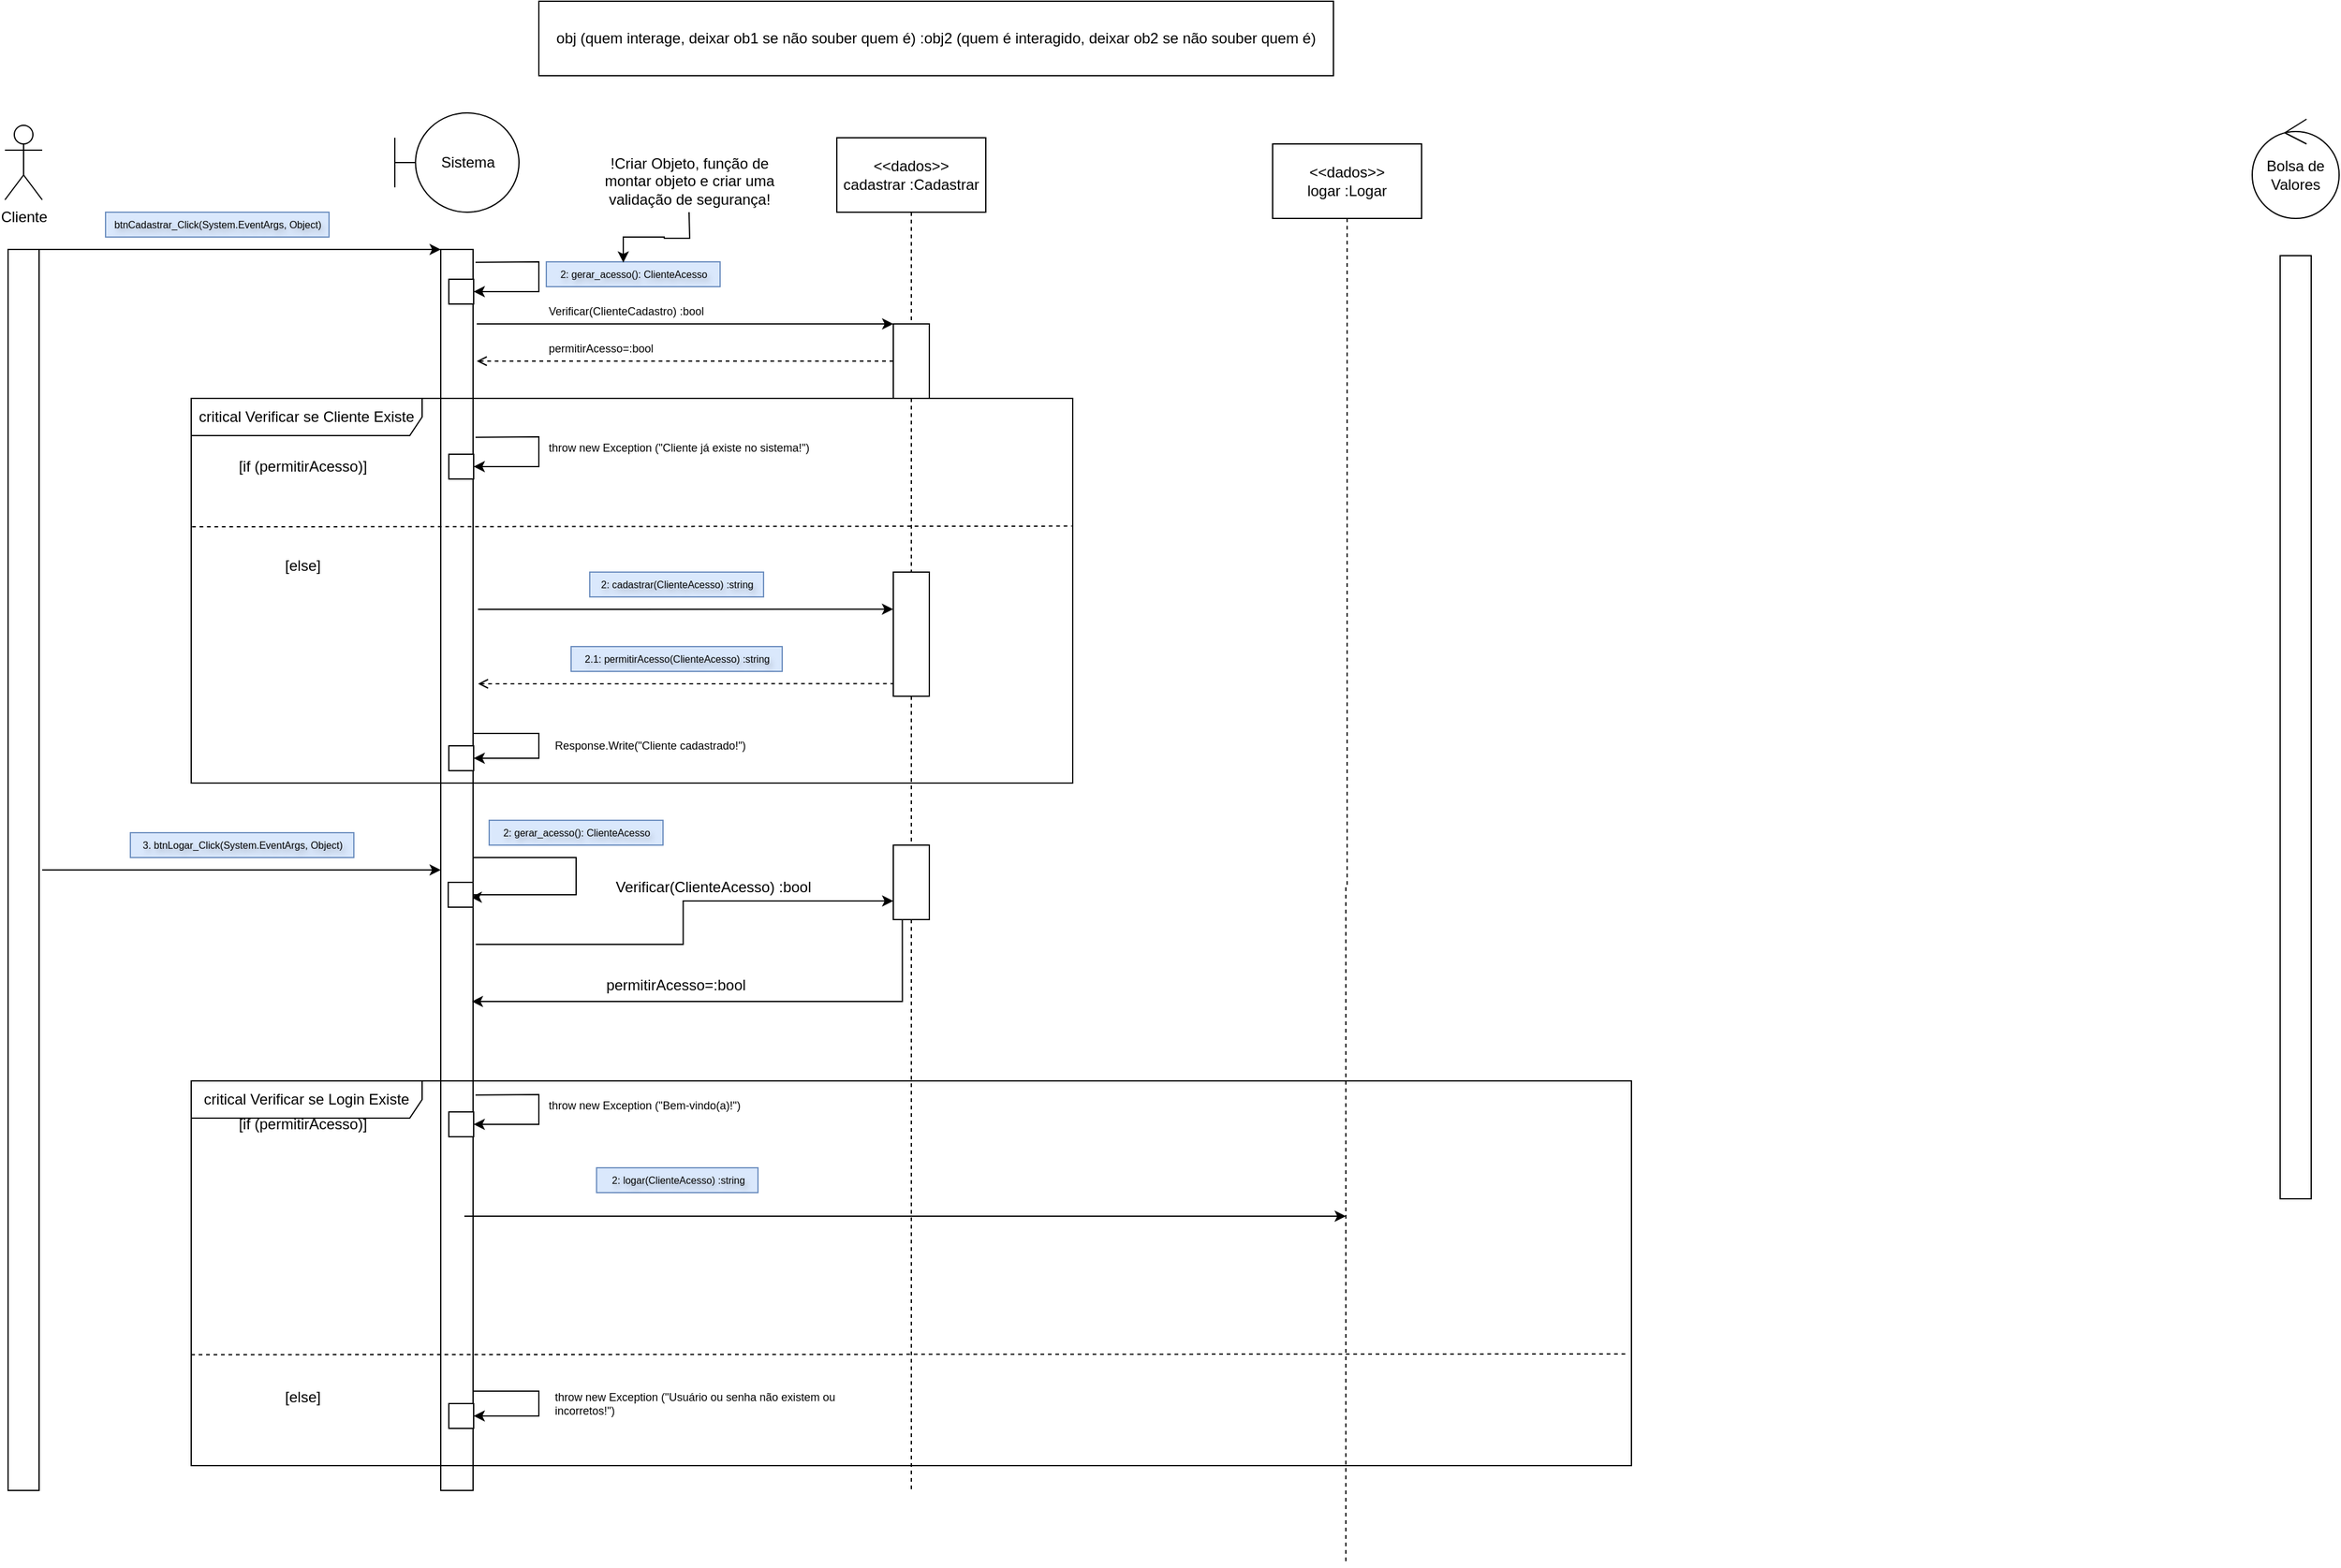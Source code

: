 <mxfile version="24.7.16">
  <diagram name="Página-1" id="UpH3eAduXY9HlWt2XVrh">
    <mxGraphModel dx="1593" dy="816" grid="1" gridSize="10" guides="1" tooltips="1" connect="1" arrows="1" fold="1" page="1" pageScale="1" pageWidth="827" pageHeight="1169" math="0" shadow="0">
      <root>
        <mxCell id="0" />
        <mxCell id="1" parent="0" />
        <mxCell id="BQ6H0-CiCyHwH5uAGE3x-1" value="Cliente" style="shape=umlActor;verticalLabelPosition=bottom;verticalAlign=top;html=1;outlineConnect=0;" parent="1" vertex="1">
          <mxGeometry x="100" y="260" width="30" height="60" as="geometry" />
        </mxCell>
        <mxCell id="BQ6H0-CiCyHwH5uAGE3x-2" value="Sistema" style="shape=umlBoundary;whiteSpace=wrap;html=1;" parent="1" vertex="1">
          <mxGeometry x="414" y="250" width="100" height="80" as="geometry" />
        </mxCell>
        <mxCell id="BQ6H0-CiCyHwH5uAGE3x-3" value="Bolsa de Valores" style="ellipse;shape=umlControl;whiteSpace=wrap;html=1;" parent="1" vertex="1">
          <mxGeometry x="1910" y="255" width="70" height="80" as="geometry" />
        </mxCell>
        <mxCell id="z8NGQnsHM1jvJejYs30Q-2" style="edgeStyle=orthogonalEdgeStyle;rounded=0;orthogonalLoop=1;jettySize=auto;html=1;exitX=1;exitY=0;exitDx=0;exitDy=0;entryX=0;entryY=0;entryDx=0;entryDy=0;" parent="1" source="BQ6H0-CiCyHwH5uAGE3x-5" target="BQ6H0-CiCyHwH5uAGE3x-6" edge="1">
          <mxGeometry relative="1" as="geometry">
            <Array as="points">
              <mxPoint x="290" y="360" />
              <mxPoint x="290" y="360" />
            </Array>
          </mxGeometry>
        </mxCell>
        <mxCell id="BQ6H0-CiCyHwH5uAGE3x-5" value="" style="rounded=0;whiteSpace=wrap;html=1;" parent="1" vertex="1">
          <mxGeometry x="102.5" y="360" width="25" height="1000" as="geometry" />
        </mxCell>
        <mxCell id="kjofZXwEj-tuFAAT003z-1" style="edgeStyle=orthogonalEdgeStyle;rounded=0;orthogonalLoop=1;jettySize=auto;html=1;exitX=1;exitY=0.5;exitDx=0;exitDy=0;entryX=0.928;entryY=0.522;entryDx=0;entryDy=0;entryPerimeter=0;" edge="1" parent="1" target="BQ6H0-CiCyHwH5uAGE3x-6">
          <mxGeometry relative="1" as="geometry">
            <mxPoint x="477.207" y="900" as="targetPoint" />
            <mxPoint x="477" y="850" as="sourcePoint" />
            <Array as="points">
              <mxPoint x="560" y="850" />
              <mxPoint x="560" y="880" />
              <mxPoint x="477" y="880" />
              <mxPoint x="477" y="882" />
            </Array>
          </mxGeometry>
        </mxCell>
        <mxCell id="BQ6H0-CiCyHwH5uAGE3x-6" value="" style="rounded=0;whiteSpace=wrap;html=1;" parent="1" vertex="1">
          <mxGeometry x="451" y="360" width="26" height="1000" as="geometry" />
        </mxCell>
        <mxCell id="BQ6H0-CiCyHwH5uAGE3x-7" value="" style="rounded=0;whiteSpace=wrap;html=1;" parent="1" vertex="1">
          <mxGeometry x="1932.5" y="365" width="25" height="760" as="geometry" />
        </mxCell>
        <mxCell id="BQ6H0-CiCyHwH5uAGE3x-10" value="" style="endArrow=classic;html=1;rounded=0;entryX=-0.005;entryY=0.299;entryDx=0;entryDy=0;entryPerimeter=0;" parent="1" target="z8NGQnsHM1jvJejYs30Q-12" edge="1">
          <mxGeometry width="50" height="50" relative="1" as="geometry">
            <mxPoint x="481" y="650" as="sourcePoint" />
            <mxPoint x="801" y="650" as="targetPoint" />
          </mxGeometry>
        </mxCell>
        <mxCell id="BQ6H0-CiCyHwH5uAGE3x-11" value="2: cadastrar(ClienteAcesso) :string" style="text;html=1;align=center;verticalAlign=middle;resizable=0;points=[];autosize=1;strokeColor=#6c8ebf;fillColor=#dae8fc;fontSize=8;textShadow=1;" parent="1" vertex="1">
          <mxGeometry x="571" y="620" width="140" height="20" as="geometry" />
        </mxCell>
        <mxCell id="BQ6H0-CiCyHwH5uAGE3x-12" value="" style="endArrow=none;html=1;rounded=0;dashed=1;startArrow=open;startFill=0;endFill=0;entryX=-0.006;entryY=0.899;entryDx=0;entryDy=0;entryPerimeter=0;" parent="1" target="z8NGQnsHM1jvJejYs30Q-12" edge="1">
          <mxGeometry width="50" height="50" relative="1" as="geometry">
            <mxPoint x="481" y="710" as="sourcePoint" />
            <mxPoint x="801" y="710" as="targetPoint" />
          </mxGeometry>
        </mxCell>
        <mxCell id="BQ6H0-CiCyHwH5uAGE3x-13" value="2.1: permitirAcesso(ClienteAcesso) :string" style="text;html=1;align=center;verticalAlign=middle;resizable=0;points=[];autosize=1;strokeColor=#6c8ebf;fillColor=#dae8fc;fontSize=8;textShadow=1;" parent="1" vertex="1">
          <mxGeometry x="556" y="680" width="170" height="20" as="geometry" />
        </mxCell>
        <mxCell id="BQ6H0-CiCyHwH5uAGE3x-14" value="" style="endArrow=classic;html=1;rounded=0;" parent="1" edge="1">
          <mxGeometry width="50" height="50" relative="1" as="geometry">
            <mxPoint x="130" y="860" as="sourcePoint" />
            <mxPoint x="451" y="860" as="targetPoint" />
          </mxGeometry>
        </mxCell>
        <mxCell id="BQ6H0-CiCyHwH5uAGE3x-15" value="3. btnLogar_Click(System.EventArgs, Object)" style="text;html=1;align=center;verticalAlign=middle;resizable=0;points=[];autosize=1;strokeColor=#6c8ebf;fillColor=#dae8fc;fontSize=8;textShadow=1;" parent="1" vertex="1">
          <mxGeometry x="201" y="830" width="180" height="20" as="geometry" />
        </mxCell>
        <mxCell id="BQ6H0-CiCyHwH5uAGE3x-20" value="critical Verificar se Cliente Existe" style="shape=umlFrame;whiteSpace=wrap;html=1;pointerEvents=0;width=186;height=30;" parent="1" vertex="1">
          <mxGeometry x="250" y="480" width="710" height="310" as="geometry" />
        </mxCell>
        <mxCell id="BQ6H0-CiCyHwH5uAGE3x-21" value="[if (permitirAcesso)]" style="text;html=1;align=center;verticalAlign=middle;whiteSpace=wrap;rounded=0;" parent="1" vertex="1">
          <mxGeometry x="260" y="520" width="160" height="30" as="geometry" />
        </mxCell>
        <mxCell id="BQ6H0-CiCyHwH5uAGE3x-22" value="" style="rounded=0;whiteSpace=wrap;html=1;" parent="1" vertex="1">
          <mxGeometry x="457.5" y="525" width="20" height="20" as="geometry" />
        </mxCell>
        <mxCell id="BQ6H0-CiCyHwH5uAGE3x-25" value="" style="endArrow=classic;html=1;rounded=0;exitX=1.06;exitY=0.186;exitDx=0;exitDy=0;exitPerimeter=0;entryX=1;entryY=0.5;entryDx=0;entryDy=0;" parent="1" target="BQ6H0-CiCyHwH5uAGE3x-22" edge="1">
          <mxGeometry width="50" height="50" relative="1" as="geometry">
            <mxPoint x="479.0" y="511.36" as="sourcePoint" />
            <mxPoint x="620" y="500" as="targetPoint" />
            <Array as="points">
              <mxPoint x="530" y="511" />
              <mxPoint x="530" y="535" />
            </Array>
          </mxGeometry>
        </mxCell>
        <mxCell id="BQ6H0-CiCyHwH5uAGE3x-26" value="throw new Exception (&quot;Cliente já existe no sistema!&quot;)" style="text;html=1;align=left;verticalAlign=middle;whiteSpace=wrap;rounded=0;fontSize=9;" parent="1" vertex="1">
          <mxGeometry x="536" y="510" width="230" height="20" as="geometry" />
        </mxCell>
        <mxCell id="BQ6H0-CiCyHwH5uAGE3x-28" value="" style="endArrow=none;dashed=1;html=1;rounded=0;exitX=0.001;exitY=0.334;exitDx=0;exitDy=0;exitPerimeter=0;entryX=0.999;entryY=0.332;entryDx=0;entryDy=0;entryPerimeter=0;" parent="1" source="BQ6H0-CiCyHwH5uAGE3x-20" target="BQ6H0-CiCyHwH5uAGE3x-20" edge="1">
          <mxGeometry width="50" height="50" relative="1" as="geometry">
            <mxPoint x="560" y="700" as="sourcePoint" />
            <mxPoint x="610" y="650" as="targetPoint" />
          </mxGeometry>
        </mxCell>
        <mxCell id="BQ6H0-CiCyHwH5uAGE3x-29" value="[else]" style="text;html=1;align=center;verticalAlign=middle;whiteSpace=wrap;rounded=0;" parent="1" vertex="1">
          <mxGeometry x="260" y="600" width="160" height="30" as="geometry" />
        </mxCell>
        <mxCell id="BQ6H0-CiCyHwH5uAGE3x-30" value="" style="rounded=0;whiteSpace=wrap;html=1;" parent="1" vertex="1">
          <mxGeometry x="457.5" y="760" width="20" height="20" as="geometry" />
        </mxCell>
        <mxCell id="BQ6H0-CiCyHwH5uAGE3x-32" value="" style="endArrow=classic;html=1;rounded=0;exitX=1;exitY=0.5;exitDx=0;exitDy=0;entryX=1;entryY=0.5;entryDx=0;entryDy=0;" parent="1" target="BQ6H0-CiCyHwH5uAGE3x-30" edge="1">
          <mxGeometry width="50" height="50" relative="1" as="geometry">
            <mxPoint x="477.5" y="750" as="sourcePoint" />
            <mxPoint x="484" y="774" as="targetPoint" />
            <Array as="points">
              <mxPoint x="530" y="750" />
              <mxPoint x="530" y="760" />
              <mxPoint x="530" y="770" />
            </Array>
          </mxGeometry>
        </mxCell>
        <mxCell id="BQ6H0-CiCyHwH5uAGE3x-33" value="Response.Write(&quot;Cliente cadastrado!&quot;)" style="text;html=1;align=left;verticalAlign=middle;whiteSpace=wrap;rounded=0;fontSize=9;" parent="1" vertex="1">
          <mxGeometry x="541" y="750" width="230" height="20" as="geometry" />
        </mxCell>
        <mxCell id="BQ6H0-CiCyHwH5uAGE3x-36" value="obj (quem interage, deixar ob1 se não souber quem é) :obj2 (quem é interagido, deixar ob2 se não souber quem é)" style="rounded=0;whiteSpace=wrap;html=1;" parent="1" vertex="1">
          <mxGeometry x="530" y="160" width="640" height="60" as="geometry" />
        </mxCell>
        <mxCell id="z8NGQnsHM1jvJejYs30Q-15" style="edgeStyle=orthogonalEdgeStyle;rounded=0;orthogonalLoop=1;jettySize=auto;html=1;exitX=0.5;exitY=1;exitDx=0;exitDy=0;entryX=0.5;entryY=0;entryDx=0;entryDy=0;endArrow=none;endFill=0;dashed=1;" parent="1" source="BQ6H0-CiCyHwH5uAGE3x-37" target="z8NGQnsHM1jvJejYs30Q-4" edge="1">
          <mxGeometry relative="1" as="geometry" />
        </mxCell>
        <mxCell id="BQ6H0-CiCyHwH5uAGE3x-37" value="&lt;div&gt;&amp;lt;&amp;lt;dados&amp;gt;&amp;gt;&lt;/div&gt;cadastrar :Cadastrar" style="rounded=0;whiteSpace=wrap;html=1;" parent="1" vertex="1">
          <mxGeometry x="770" y="270" width="120" height="60" as="geometry" />
        </mxCell>
        <mxCell id="z8NGQnsHM1jvJejYs30Q-3" value="btnCadastrar_Click(System.EventArgs, Object)" style="text;html=1;align=center;verticalAlign=middle;resizable=0;points=[];autosize=1;strokeColor=#6c8ebf;fillColor=#dae8fc;fontSize=8;textShadow=1;" parent="1" vertex="1">
          <mxGeometry x="181" y="330" width="180" height="20" as="geometry" />
        </mxCell>
        <mxCell id="z8NGQnsHM1jvJejYs30Q-16" style="edgeStyle=orthogonalEdgeStyle;rounded=0;orthogonalLoop=1;jettySize=auto;html=1;exitX=0.5;exitY=1;exitDx=0;exitDy=0;entryX=0.5;entryY=0;entryDx=0;entryDy=0;endArrow=none;endFill=0;dashed=1;" parent="1" source="z8NGQnsHM1jvJejYs30Q-4" target="z8NGQnsHM1jvJejYs30Q-12" edge="1">
          <mxGeometry relative="1" as="geometry" />
        </mxCell>
        <mxCell id="z8NGQnsHM1jvJejYs30Q-4" value="" style="rounded=0;whiteSpace=wrap;html=1;" parent="1" vertex="1">
          <mxGeometry x="815.5" y="420" width="29" height="60" as="geometry" />
        </mxCell>
        <mxCell id="z8NGQnsHM1jvJejYs30Q-5" value="" style="rounded=0;whiteSpace=wrap;html=1;" parent="1" vertex="1">
          <mxGeometry x="457.5" y="384" width="20" height="20" as="geometry" />
        </mxCell>
        <mxCell id="z8NGQnsHM1jvJejYs30Q-6" value="" style="endArrow=classic;html=1;rounded=0;exitX=1.06;exitY=0.186;exitDx=0;exitDy=0;exitPerimeter=0;entryX=1;entryY=0.5;entryDx=0;entryDy=0;" parent="1" target="z8NGQnsHM1jvJejYs30Q-5" edge="1">
          <mxGeometry width="50" height="50" relative="1" as="geometry">
            <mxPoint x="479.0" y="370.36" as="sourcePoint" />
            <mxPoint x="620" y="359" as="targetPoint" />
            <Array as="points">
              <mxPoint x="530" y="370" />
              <mxPoint x="530" y="394" />
            </Array>
          </mxGeometry>
        </mxCell>
        <mxCell id="z8NGQnsHM1jvJejYs30Q-9" value="Verificar(ClienteCadastro) :bool" style="text;html=1;align=left;verticalAlign=middle;whiteSpace=wrap;rounded=0;fontSize=9;" parent="1" vertex="1">
          <mxGeometry x="536" y="400" width="230" height="20" as="geometry" />
        </mxCell>
        <mxCell id="z8NGQnsHM1jvJejYs30Q-11" value="permitirAcesso=:bool" style="text;html=1;align=left;verticalAlign=middle;whiteSpace=wrap;rounded=0;fontSize=9;" parent="1" vertex="1">
          <mxGeometry x="536" y="430" width="230" height="20" as="geometry" />
        </mxCell>
        <mxCell id="z8NGQnsHM1jvJejYs30Q-17" style="edgeStyle=orthogonalEdgeStyle;rounded=0;orthogonalLoop=1;jettySize=auto;html=1;exitX=0.5;exitY=1;exitDx=0;exitDy=0;endArrow=none;endFill=0;dashed=1;" parent="1" source="kjofZXwEj-tuFAAT003z-5" edge="1">
          <mxGeometry relative="1" as="geometry">
            <mxPoint x="830" y="1360" as="targetPoint" />
          </mxGeometry>
        </mxCell>
        <mxCell id="z8NGQnsHM1jvJejYs30Q-12" value="" style="rounded=0;whiteSpace=wrap;html=1;" parent="1" vertex="1">
          <mxGeometry x="815.5" y="620" width="29" height="100" as="geometry" />
        </mxCell>
        <mxCell id="z8NGQnsHM1jvJejYs30Q-13" value="&lt;div&gt;2: gerar_acesso(): ClienteAcesso&lt;br&gt;&lt;/div&gt;" style="text;html=1;align=center;verticalAlign=middle;resizable=0;points=[];autosize=1;strokeColor=#6c8ebf;fillColor=#dae8fc;fontSize=8;textShadow=1;" parent="1" vertex="1">
          <mxGeometry x="536" y="370" width="140" height="20" as="geometry" />
        </mxCell>
        <mxCell id="kjofZXwEj-tuFAAT003z-13" style="edgeStyle=orthogonalEdgeStyle;rounded=0;orthogonalLoop=1;jettySize=auto;html=1;exitX=0.5;exitY=1;exitDx=0;exitDy=0;dashed=1;endArrow=none;endFill=0;" edge="1" parent="1" source="z8NGQnsHM1jvJejYs30Q-14">
          <mxGeometry relative="1" as="geometry">
            <mxPoint x="1180" y="1420" as="targetPoint" />
            <Array as="points">
              <mxPoint x="1181" y="873" />
              <mxPoint x="1180" y="873" />
              <mxPoint x="1180" y="1410" />
            </Array>
          </mxGeometry>
        </mxCell>
        <mxCell id="z8NGQnsHM1jvJejYs30Q-14" value="&lt;div&gt;&amp;lt;&amp;lt;dados&amp;gt;&amp;gt;&lt;/div&gt;logar :Logar" style="rounded=0;whiteSpace=wrap;html=1;" parent="1" vertex="1">
          <mxGeometry x="1121" y="275" width="120" height="60" as="geometry" />
        </mxCell>
        <mxCell id="z8NGQnsHM1jvJejYs30Q-18" value="critical Verificar se Login Existe" style="shape=umlFrame;whiteSpace=wrap;html=1;pointerEvents=0;width=186;height=30;" parent="1" vertex="1">
          <mxGeometry x="250" y="1030" width="1160" height="310" as="geometry" />
        </mxCell>
        <mxCell id="z8NGQnsHM1jvJejYs30Q-19" value="[if (permitirAcesso)]" style="text;html=1;align=center;verticalAlign=middle;whiteSpace=wrap;rounded=0;" parent="1" vertex="1">
          <mxGeometry x="260" y="1050" width="160" height="30" as="geometry" />
        </mxCell>
        <mxCell id="z8NGQnsHM1jvJejYs30Q-20" value="[else]" style="text;html=1;align=center;verticalAlign=middle;whiteSpace=wrap;rounded=0;" parent="1" vertex="1">
          <mxGeometry x="260" y="1270" width="160" height="30" as="geometry" />
        </mxCell>
        <mxCell id="z8NGQnsHM1jvJejYs30Q-21" value="" style="endArrow=none;dashed=1;html=1;rounded=0;exitX=0.001;exitY=0.334;exitDx=0;exitDy=0;exitPerimeter=0;entryX=0.999;entryY=0.332;entryDx=0;entryDy=0;entryPerimeter=0;" parent="1" edge="1">
          <mxGeometry width="50" height="50" relative="1" as="geometry">
            <mxPoint x="250.0" y="1250.62" as="sourcePoint" />
            <mxPoint x="1407.68" y="1250.0" as="targetPoint" />
          </mxGeometry>
        </mxCell>
        <mxCell id="z8NGQnsHM1jvJejYs30Q-22" value="" style="rounded=0;whiteSpace=wrap;html=1;" parent="1" vertex="1">
          <mxGeometry x="457.5" y="1055" width="20" height="20" as="geometry" />
        </mxCell>
        <mxCell id="z8NGQnsHM1jvJejYs30Q-23" value="" style="endArrow=classic;html=1;rounded=0;exitX=1.06;exitY=0.186;exitDx=0;exitDy=0;exitPerimeter=0;entryX=1;entryY=0.5;entryDx=0;entryDy=0;" parent="1" target="z8NGQnsHM1jvJejYs30Q-22" edge="1">
          <mxGeometry width="50" height="50" relative="1" as="geometry">
            <mxPoint x="479.0" y="1041.36" as="sourcePoint" />
            <mxPoint x="620" y="1030" as="targetPoint" />
            <Array as="points">
              <mxPoint x="530" y="1041" />
              <mxPoint x="530" y="1065" />
            </Array>
          </mxGeometry>
        </mxCell>
        <mxCell id="z8NGQnsHM1jvJejYs30Q-24" value="throw new Exception (&quot;Bem-vindo(a)!&quot;)" style="text;html=1;align=left;verticalAlign=middle;whiteSpace=wrap;rounded=0;fontSize=9;" parent="1" vertex="1">
          <mxGeometry x="536" y="1040" width="230" height="20" as="geometry" />
        </mxCell>
        <mxCell id="z8NGQnsHM1jvJejYs30Q-25" value="2: logar(ClienteAcesso) :string" style="text;html=1;align=center;verticalAlign=middle;resizable=0;points=[];autosize=1;strokeColor=#6c8ebf;fillColor=#dae8fc;fontSize=8;textShadow=1;" parent="1" vertex="1">
          <mxGeometry x="576.5" y="1100" width="130" height="20" as="geometry" />
        </mxCell>
        <mxCell id="z8NGQnsHM1jvJejYs30Q-29" value="" style="endArrow=classic;html=1;rounded=0;exitX=1;exitY=0.5;exitDx=0;exitDy=0;entryX=1;entryY=0.5;entryDx=0;entryDy=0;" parent="1" target="z8NGQnsHM1jvJejYs30Q-30" edge="1">
          <mxGeometry width="50" height="50" relative="1" as="geometry">
            <mxPoint x="477.5" y="1280" as="sourcePoint" />
            <mxPoint x="484" y="1304" as="targetPoint" />
            <Array as="points">
              <mxPoint x="530" y="1280" />
              <mxPoint x="530" y="1290" />
              <mxPoint x="530" y="1300" />
            </Array>
          </mxGeometry>
        </mxCell>
        <mxCell id="z8NGQnsHM1jvJejYs30Q-30" value="" style="rounded=0;whiteSpace=wrap;html=1;" parent="1" vertex="1">
          <mxGeometry x="457.5" y="1290" width="20" height="20" as="geometry" />
        </mxCell>
        <mxCell id="z8NGQnsHM1jvJejYs30Q-31" value="throw new Exception (&quot;Usuário ou senha não existem ou incorretos!&quot;)" style="text;html=1;align=left;verticalAlign=middle;whiteSpace=wrap;rounded=0;fontSize=9;" parent="1" vertex="1">
          <mxGeometry x="541" y="1280" width="230" height="20" as="geometry" />
        </mxCell>
        <mxCell id="z8NGQnsHM1jvJejYs30Q-32" value="" style="endArrow=classic;html=1;rounded=0;entryX=0;entryY=0;entryDx=0;entryDy=0;" parent="1" target="z8NGQnsHM1jvJejYs30Q-4" edge="1">
          <mxGeometry width="50" height="50" relative="1" as="geometry">
            <mxPoint x="480" y="420" as="sourcePoint" />
            <mxPoint x="630" y="480" as="targetPoint" />
          </mxGeometry>
        </mxCell>
        <mxCell id="z8NGQnsHM1jvJejYs30Q-33" value="" style="endArrow=open;html=1;rounded=0;exitX=0;exitY=0.5;exitDx=0;exitDy=0;dashed=1;endFill=0;" parent="1" source="z8NGQnsHM1jvJejYs30Q-4" edge="1">
          <mxGeometry width="50" height="50" relative="1" as="geometry">
            <mxPoint x="580" y="530" as="sourcePoint" />
            <mxPoint x="480" y="450" as="targetPoint" />
          </mxGeometry>
        </mxCell>
        <mxCell id="z8NGQnsHM1jvJejYs30Q-34" value="!Criar Objeto, função de montar objeto e criar uma validação de segurança!" style="text;html=1;align=center;verticalAlign=middle;whiteSpace=wrap;rounded=0;" parent="1" vertex="1">
          <mxGeometry x="576.75" y="290" width="148.5" height="30" as="geometry" />
        </mxCell>
        <mxCell id="z8NGQnsHM1jvJejYs30Q-35" style="edgeStyle=orthogonalEdgeStyle;rounded=0;orthogonalLoop=1;jettySize=auto;html=1;entryX=0.443;entryY=0.029;entryDx=0;entryDy=0;entryPerimeter=0;" parent="1" target="z8NGQnsHM1jvJejYs30Q-13" edge="1">
          <mxGeometry relative="1" as="geometry">
            <mxPoint x="651" y="330" as="sourcePoint" />
          </mxGeometry>
        </mxCell>
        <mxCell id="kjofZXwEj-tuFAAT003z-2" value="" style="rounded=0;whiteSpace=wrap;html=1;" vertex="1" parent="1">
          <mxGeometry x="457" y="870" width="20" height="20" as="geometry" />
        </mxCell>
        <mxCell id="kjofZXwEj-tuFAAT003z-4" value="&lt;div&gt;2: gerar_acesso(): ClienteAcesso&lt;br&gt;&lt;/div&gt;" style="text;html=1;align=center;verticalAlign=middle;resizable=0;points=[];autosize=1;strokeColor=#6c8ebf;fillColor=#dae8fc;fontSize=8;textShadow=1;" vertex="1" parent="1">
          <mxGeometry x="490" y="820" width="140" height="20" as="geometry" />
        </mxCell>
        <mxCell id="kjofZXwEj-tuFAAT003z-6" value="" style="edgeStyle=orthogonalEdgeStyle;rounded=0;orthogonalLoop=1;jettySize=auto;html=1;exitX=0.5;exitY=1;exitDx=0;exitDy=0;endArrow=none;endFill=0;dashed=1;" edge="1" parent="1" source="z8NGQnsHM1jvJejYs30Q-12" target="kjofZXwEj-tuFAAT003z-5">
          <mxGeometry relative="1" as="geometry">
            <mxPoint x="830" y="1360" as="targetPoint" />
            <mxPoint x="830" y="720" as="sourcePoint" />
          </mxGeometry>
        </mxCell>
        <mxCell id="kjofZXwEj-tuFAAT003z-5" value="" style="rounded=0;whiteSpace=wrap;html=1;" vertex="1" parent="1">
          <mxGeometry x="815.5" y="840" width="29" height="60" as="geometry" />
        </mxCell>
        <mxCell id="kjofZXwEj-tuFAAT003z-8" style="edgeStyle=orthogonalEdgeStyle;rounded=0;orthogonalLoop=1;jettySize=auto;html=1;exitX=0;exitY=0.75;exitDx=0;exitDy=0;entryX=1.085;entryY=0.56;entryDx=0;entryDy=0;entryPerimeter=0;endArrow=none;endFill=0;startArrow=classic;startFill=1;" edge="1" parent="1" source="kjofZXwEj-tuFAAT003z-5" target="BQ6H0-CiCyHwH5uAGE3x-6">
          <mxGeometry relative="1" as="geometry" />
        </mxCell>
        <mxCell id="kjofZXwEj-tuFAAT003z-9" value="Verificar(ClienteAcesso) :bool" style="text;whiteSpace=wrap;html=1;" vertex="1" parent="1">
          <mxGeometry x="590" y="860" width="200" height="40" as="geometry" />
        </mxCell>
        <mxCell id="kjofZXwEj-tuFAAT003z-11" style="edgeStyle=orthogonalEdgeStyle;rounded=0;orthogonalLoop=1;jettySize=auto;html=1;exitX=0.25;exitY=1;exitDx=0;exitDy=0;entryX=0.962;entryY=0.606;entryDx=0;entryDy=0;entryPerimeter=0;" edge="1" parent="1" source="kjofZXwEj-tuFAAT003z-5" target="BQ6H0-CiCyHwH5uAGE3x-6">
          <mxGeometry relative="1" as="geometry">
            <Array as="points">
              <mxPoint x="823" y="966" />
            </Array>
          </mxGeometry>
        </mxCell>
        <mxCell id="kjofZXwEj-tuFAAT003z-12" value="permitirAcesso=:bool" style="text;html=1;align=center;verticalAlign=middle;resizable=0;points=[];autosize=1;strokeColor=none;fillColor=none;" vertex="1" parent="1">
          <mxGeometry x="570" y="938" width="140" height="30" as="geometry" />
        </mxCell>
        <mxCell id="kjofZXwEj-tuFAAT003z-16" style="edgeStyle=orthogonalEdgeStyle;rounded=0;orthogonalLoop=1;jettySize=auto;html=1;" edge="1" parent="1" source="kjofZXwEj-tuFAAT003z-14">
          <mxGeometry relative="1" as="geometry">
            <mxPoint x="1180" y="1139.0" as="targetPoint" />
          </mxGeometry>
        </mxCell>
        <mxCell id="kjofZXwEj-tuFAAT003z-14" value="" style="rounded=0;whiteSpace=wrap;html=1;strokeColor=none;" vertex="1" parent="1">
          <mxGeometry x="454.5" y="1109" width="15.5" height="60" as="geometry" />
        </mxCell>
      </root>
    </mxGraphModel>
  </diagram>
</mxfile>
